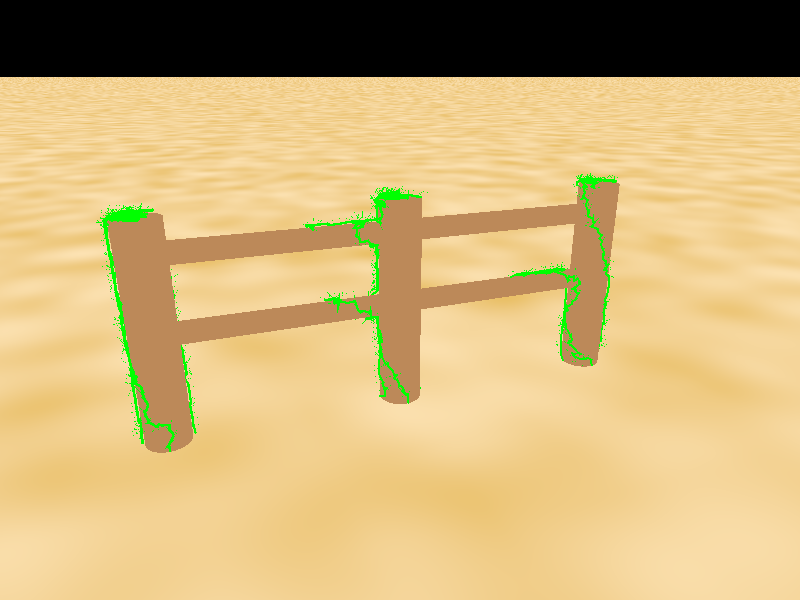 //    Persistence of Vision Raytracer Scene Description File
//    File: tracevines.pov
//    Author: Ron Parker
//    Description: Algorithm shamelessly lifted from
//     "Modeling Plants With Environment-Sensitive Automata"
//     Proceedings of Ausgraph '88, pages 27-33
//     by James Arvo and David Kirk
//
// -w320 -h240
// -w800 -h600 +a0.3
//
//*******************************************

#version 3.6;
global_settings {assumed_gamma 1.0}

#macro Interfere( A, B, Object )
  #local N=<0,0,0>;
  #local I=trace( Object, A, B-A, N );
  (vlength(N) & (vlength(I-A)<vlength(B-A)))
#end // macro

#macro FindTmp( CurPt, Normal, Object, RandSeed )
  #local More = 1;
  #local Safety = C3;
  #local Q = <0,0,0>;
  #while ( More & Safety )
    // select random unit T orthogonal to Normal
    #local T = <rand(RandSeed)-.5,rand(RandSeed)-.5, rand(RandSeed)-.5>;
    #local T = T-vdot(T,Normal)*Normal;
    #if ( vlength(T))
      #local T = T/vlength(T);
      #local Safety = Safety-1;
      #local Q = CurPt + C2 * T;
      #local More = Interfere( CurPt, Q, Object );
    #end // if
  #end // while
  #if (Safety)
    Q;
  #else
    <0,0,0>;
  #end // if
#end // macro

#macro Draw( CurPt, NewPt, Normal, NewNormal )
  union {
    sphere {CurPt, R1}
    sphere {NewPt, R1}
    cylinder {CurPt, NewPt, R1}
    #local Pr = vcross(NewPt-CurPt, NewNormal );
    #local Pl = vnormalize(NewPt-CurPt);
    #local Or = vnormalize(.3*NewNormal+.7*Pl);
    triangle {NewPt, NewPt+LL*Or, NewPt+.5*LL*Or+.5*LW*Pr
              translate R1*NewNormal}
    triangle {NewPt, NewPt+LL*Or, NewPt+.5*LL*Or-.5*LW*Pr
              translate R1*NewNormal}
    texture {
      pigment {color green 1}
    }
  }
#end // macro

#macro Grow( Start, Normal, Object, RandSeed )

  #local Continue = 1;
  #while ( Continue )
    #ifndef (Watchdog)
      #local Watchdog = C8;
    #else
      #declare Watchdog = Watchdog - 1;
    #end // ifndef

    #ifndef (Gen)
      #local Gen = 0;
    #else
      #local Gen2 = Gen+1;
      #local Gen = Gen2;
    #end // if

    #local Continue = 0;
    #local Branch = 0;

    #if ( Watchdog )

      #local CurPt = Start + C1 * Normal;
      #local NewTmp = FindTmp( CurPt, Normal, Object, RandSeed )
      #if (vlength( NewTmp ))

        #local Dist = 9999;
        #local NewRoot = Start;
        #local NewNormal = Normal;
        #local NewPt = CurPt;
        #local Iter = C3;
        #while (Iter)
          #local R = <rand(RandSeed)-.5,rand(RandSeed)-.5,
                      rand(RandSeed)-.5>+Bias;
          #local N = <0,0,0>;
          #local Int = trace( Object, NewTmp, R, N );
          #if ( vlength(N) )
            #local CurDist = vlength( Int-Start );
            #local TestPt = Int + C1 * N;
            #if ( (CurDist < Dist) & (CurDist < C4) &
                   !Interfere( CurPt, TestPt, Object ))
              #local Dist = CurDist;
              #local NewRoot = Int;
              #local NewNormal = vnormalize(N);
              #local NewPt = Int+ C1 * N;
            #end // if shorter dist
          #end // if N
          #local Iter = Iter-1;
        #end // while Iter
        #if ( vlength(CurPt-NewPt))
          Draw( CurPt, NewPt, Normal, NewNormal )
          #if (rand(RandSeed) > C5 & Gen < C7)
            #local Continue = 1;
            #if (rand(RandSeed)<C6)
              #local Branch = 1;
            #end // if branch
          #end // if continue
        #end // if new point
      #end // if NewTmp found
    #end // if watchdog

    #if (Branch)
      Grow( NewRoot, NewNormal, Object, RandSeed )
    #end // if branch
  #local Start = NewRoot;
  #local Normal = NewNormal;
  #end // while continue
#end // macro

#declare Fence = union {
  cylinder {-2.2*x, <-2.2,2,0>, .2}
  cylinder {0, <0,2,0>, .2}
  cylinder {2.2*x, <2.2,2,0>, .2}
  cylinder {<2.2,1.7,0> <-2.2,1.7,0> .1}
  cylinder {<2.2,1,0> <-2.2,1,0> .1}
  plane {y 0 pigment {bozo color_map {[0 rgb <1,.8,.5>][1 rgb <.8,.5,.1>]}}}
  translate -.02*y
  texture {
    pigment {
      color rgb <.5,.25,.1>
    }
  }
}

#declare C1 =  .02;  // distance of the vine from the object it grows on
#declare C2 =  .05;  // Approximate step distance
#declare C3 =  60;  // number of attempts to find a surface to take root
#declare C4 =  .1;  // Maximum jump between roots
#declare C5 = .05;  // probability of quitting after each generation
#declare C6 = .3;  // probability of branching after each generation
#declare C7 =  150;  // absolute maximum generations
#declare C8 = 10000; // absolute maximum generations along all branches

#declare R1 = .01;  // radius of vine

#declare LL = .1;   // length of leaf
#declare LW = .1;   // width of leaf

#declare Bias = <-.2,.4,0>;
#declare RandSeed = seed(347);

#declare Sa=array[12] {
  <-2,0,0>,<-2.4,0,0>,<-2.2,0,.2>,<-2.2,0,-.2>, // left post
  <2,0,0>,<2.4,0,0>,<2.2,0,.2>,<2.2,0,-.2>, // right post
  <-.2,0,0>,<.2,0,0>,<0,0,.2>,<0,0,-.2> // center post
}

#declare Na=array[12] {x,-x,z,-z,-x,x,z,-z,-x,x,z,-z}

#declare Count=0;

#while (Count<12)
  #debug concat("plant ",str(Count+1,0,0), "\n")
  Grow( Sa[Count], Na[Count], Fence, RandSeed )
  #declare Count=Count+1;
#end

object {Fence}
light_source {<-20,20,-20> rgb 1}
camera {location <-2,3,-5> look_at y}

